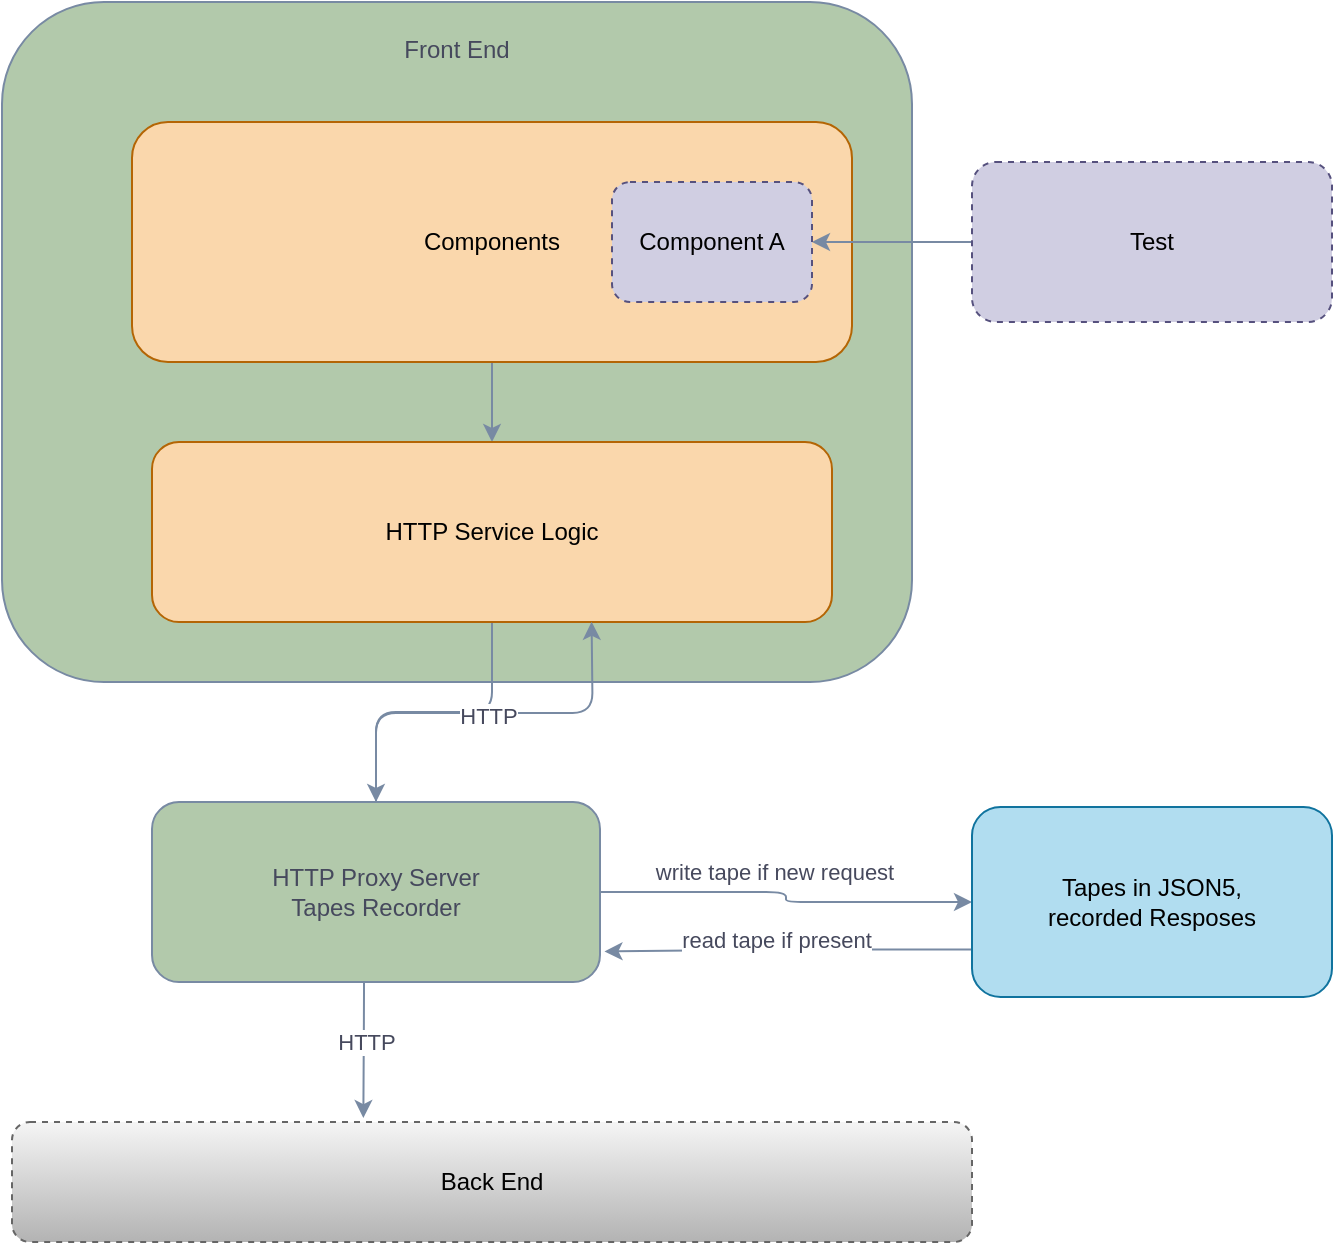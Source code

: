 <mxfile version="13.10.1" type="github">
  <diagram id="3LjjMmSiXknQFx3guOvZ" name="Page-1">
    <mxGraphModel dx="1457" dy="912" grid="1" gridSize="10" guides="1" tooltips="1" connect="1" arrows="1" fold="1" page="1" pageScale="1" pageWidth="827" pageHeight="1169" math="0" shadow="0">
      <root>
        <mxCell id="0" />
        <mxCell id="1" parent="0" />
        <mxCell id="0anmsecB1Iln24H1zlf4-1" value="Front End" style="rounded=1;whiteSpace=wrap;html=1;align=center;verticalAlign=top;fillColor=#B2C9AB;strokeColor=#788AA3;fontColor=#46495D;spacingTop=10;" vertex="1" parent="1">
          <mxGeometry x="115" y="190" width="455" height="340" as="geometry" />
        </mxCell>
        <mxCell id="0anmsecB1Iln24H1zlf4-6" style="edgeStyle=orthogonalEdgeStyle;curved=0;rounded=1;sketch=0;orthogonalLoop=1;jettySize=auto;html=1;strokeColor=#788AA3;fillColor=#B2C9AB;fontColor=#46495D;" edge="1" parent="1" source="0anmsecB1Iln24H1zlf4-2" target="0anmsecB1Iln24H1zlf4-3">
          <mxGeometry relative="1" as="geometry">
            <Array as="points">
              <mxPoint x="300" y="370" />
              <mxPoint x="300" y="370" />
            </Array>
          </mxGeometry>
        </mxCell>
        <mxCell id="0anmsecB1Iln24H1zlf4-2" value="Components" style="rounded=1;whiteSpace=wrap;html=1;align=center;fillColor=#fad7ac;strokeColor=#b46504;" vertex="1" parent="1">
          <mxGeometry x="180" y="250" width="360" height="120" as="geometry" />
        </mxCell>
        <mxCell id="0anmsecB1Iln24H1zlf4-8" style="edgeStyle=orthogonalEdgeStyle;curved=0;rounded=1;sketch=0;orthogonalLoop=1;jettySize=auto;html=1;entryX=0.5;entryY=0;entryDx=0;entryDy=0;strokeColor=#788AA3;fillColor=#B2C9AB;fontColor=#46495D;" edge="1" parent="1" source="0anmsecB1Iln24H1zlf4-3" target="0anmsecB1Iln24H1zlf4-7">
          <mxGeometry relative="1" as="geometry" />
        </mxCell>
        <mxCell id="0anmsecB1Iln24H1zlf4-3" value="&lt;div&gt;HTTP Service Logic&lt;/div&gt;" style="rounded=1;whiteSpace=wrap;html=1;align=center;fillColor=#fad7ac;strokeColor=#b46504;" vertex="1" parent="1">
          <mxGeometry x="190" y="410" width="340" height="90" as="geometry" />
        </mxCell>
        <mxCell id="0anmsecB1Iln24H1zlf4-11" style="edgeStyle=orthogonalEdgeStyle;curved=0;rounded=1;sketch=0;orthogonalLoop=1;jettySize=auto;html=1;entryX=0.366;entryY=-0.033;entryDx=0;entryDy=0;entryPerimeter=0;strokeColor=#788AA3;fillColor=#B2C9AB;fontColor=#46495D;" edge="1" parent="1" source="0anmsecB1Iln24H1zlf4-7" target="0anmsecB1Iln24H1zlf4-22">
          <mxGeometry relative="1" as="geometry">
            <mxPoint x="297.37" y="717.37" as="targetPoint" />
            <Array as="points">
              <mxPoint x="296" y="690" />
              <mxPoint x="296" y="690" />
            </Array>
          </mxGeometry>
        </mxCell>
        <mxCell id="0anmsecB1Iln24H1zlf4-25" value="HTTP" style="edgeLabel;html=1;align=center;verticalAlign=middle;resizable=0;points=[];fontColor=#46495D;" vertex="1" connectable="0" parent="0anmsecB1Iln24H1zlf4-11">
          <mxGeometry x="-0.13" y="1" relative="1" as="geometry">
            <mxPoint as="offset" />
          </mxGeometry>
        </mxCell>
        <mxCell id="0anmsecB1Iln24H1zlf4-12" style="edgeStyle=orthogonalEdgeStyle;curved=0;rounded=1;sketch=0;orthogonalLoop=1;jettySize=auto;html=1;entryX=0;entryY=0.5;entryDx=0;entryDy=0;strokeColor=#788AA3;fillColor=#B2C9AB;fontColor=#46495D;" edge="1" parent="1" source="0anmsecB1Iln24H1zlf4-7" target="0anmsecB1Iln24H1zlf4-10">
          <mxGeometry relative="1" as="geometry" />
        </mxCell>
        <mxCell id="0anmsecB1Iln24H1zlf4-16" value="write tape if new request" style="edgeLabel;html=1;align=center;verticalAlign=middle;resizable=0;points=[];fontColor=#46495D;" vertex="1" connectable="0" parent="0anmsecB1Iln24H1zlf4-12">
          <mxGeometry x="-0.093" relative="1" as="geometry">
            <mxPoint y="-10" as="offset" />
          </mxGeometry>
        </mxCell>
        <mxCell id="0anmsecB1Iln24H1zlf4-14" style="edgeStyle=orthogonalEdgeStyle;curved=0;rounded=1;sketch=0;orthogonalLoop=1;jettySize=auto;html=1;entryX=0.53;entryY=0.829;entryDx=0;entryDy=0;entryPerimeter=0;strokeColor=#788AA3;fillColor=#B2C9AB;fontColor=#46495D;" edge="1" parent="1" source="0anmsecB1Iln24H1zlf4-7">
          <mxGeometry relative="1" as="geometry">
            <mxPoint x="409.8" y="499.89" as="targetPoint" />
          </mxGeometry>
        </mxCell>
        <mxCell id="0anmsecB1Iln24H1zlf4-24" value="HTTP" style="edgeLabel;html=1;align=center;verticalAlign=middle;resizable=0;points=[];fontColor=#46495D;" vertex="1" connectable="0" parent="0anmsecB1Iln24H1zlf4-14">
          <mxGeometry x="0.013" y="-1" relative="1" as="geometry">
            <mxPoint as="offset" />
          </mxGeometry>
        </mxCell>
        <mxCell id="0anmsecB1Iln24H1zlf4-7" value="&lt;div&gt;HTTP Proxy Server&lt;br&gt;&lt;/div&gt;&lt;div&gt;Tapes Recorder&lt;/div&gt;" style="rounded=1;whiteSpace=wrap;html=1;sketch=0;strokeColor=#788AA3;fillColor=#B2C9AB;fontColor=#46495D;" vertex="1" parent="1">
          <mxGeometry x="190" y="590" width="224" height="90" as="geometry" />
        </mxCell>
        <mxCell id="0anmsecB1Iln24H1zlf4-15" style="edgeStyle=orthogonalEdgeStyle;curved=0;rounded=1;sketch=0;orthogonalLoop=1;jettySize=auto;html=1;exitX=0;exitY=0.75;exitDx=0;exitDy=0;strokeColor=#788AA3;fillColor=#B2C9AB;fontColor=#46495D;entryX=1.01;entryY=0.83;entryDx=0;entryDy=0;entryPerimeter=0;" edge="1" parent="1" source="0anmsecB1Iln24H1zlf4-10" target="0anmsecB1Iln24H1zlf4-7">
          <mxGeometry relative="1" as="geometry">
            <mxPoint x="440" y="664" as="targetPoint" />
          </mxGeometry>
        </mxCell>
        <mxCell id="0anmsecB1Iln24H1zlf4-17" value="read tape if present" style="edgeLabel;html=1;align=center;verticalAlign=middle;resizable=0;points=[];fontColor=#46495D;" vertex="1" connectable="0" parent="0anmsecB1Iln24H1zlf4-15">
          <mxGeometry x="0.073" relative="1" as="geometry">
            <mxPoint y="-6.4" as="offset" />
          </mxGeometry>
        </mxCell>
        <mxCell id="0anmsecB1Iln24H1zlf4-10" value="&lt;div&gt;Tapes in JSON5, &lt;br&gt;&lt;/div&gt;&lt;div&gt;recorded Resposes&lt;/div&gt;" style="rounded=1;whiteSpace=wrap;html=1;sketch=0;strokeColor=#10739e;fillColor=#b1ddf0;" vertex="1" parent="1">
          <mxGeometry x="600" y="592.5" width="180" height="95" as="geometry" />
        </mxCell>
        <mxCell id="0anmsecB1Iln24H1zlf4-21" style="edgeStyle=orthogonalEdgeStyle;curved=0;rounded=1;sketch=0;orthogonalLoop=1;jettySize=auto;html=1;strokeColor=#788AA3;fillColor=#B2C9AB;fontColor=#46495D;" edge="1" parent="1" source="0anmsecB1Iln24H1zlf4-18" target="0anmsecB1Iln24H1zlf4-19">
          <mxGeometry relative="1" as="geometry" />
        </mxCell>
        <mxCell id="0anmsecB1Iln24H1zlf4-18" value="Test" style="rounded=1;whiteSpace=wrap;html=1;dashed=1;sketch=0;strokeColor=#56517e;fillColor=#d0cee2;align=center;" vertex="1" parent="1">
          <mxGeometry x="600" y="270" width="180" height="80" as="geometry" />
        </mxCell>
        <mxCell id="0anmsecB1Iln24H1zlf4-19" value="Component A" style="rounded=1;whiteSpace=wrap;html=1;dashed=1;sketch=0;strokeColor=#56517e;fillColor=#d0cee2;align=center;" vertex="1" parent="1">
          <mxGeometry x="420" y="280" width="100" height="60" as="geometry" />
        </mxCell>
        <mxCell id="0anmsecB1Iln24H1zlf4-22" value="Back End" style="rounded=1;whiteSpace=wrap;html=1;dashed=1;sketch=0;strokeColor=#666666;fillColor=#f5f5f5;align=center;gradientColor=#b3b3b3;" vertex="1" parent="1">
          <mxGeometry x="120" y="750" width="480" height="60" as="geometry" />
        </mxCell>
      </root>
    </mxGraphModel>
  </diagram>
</mxfile>
